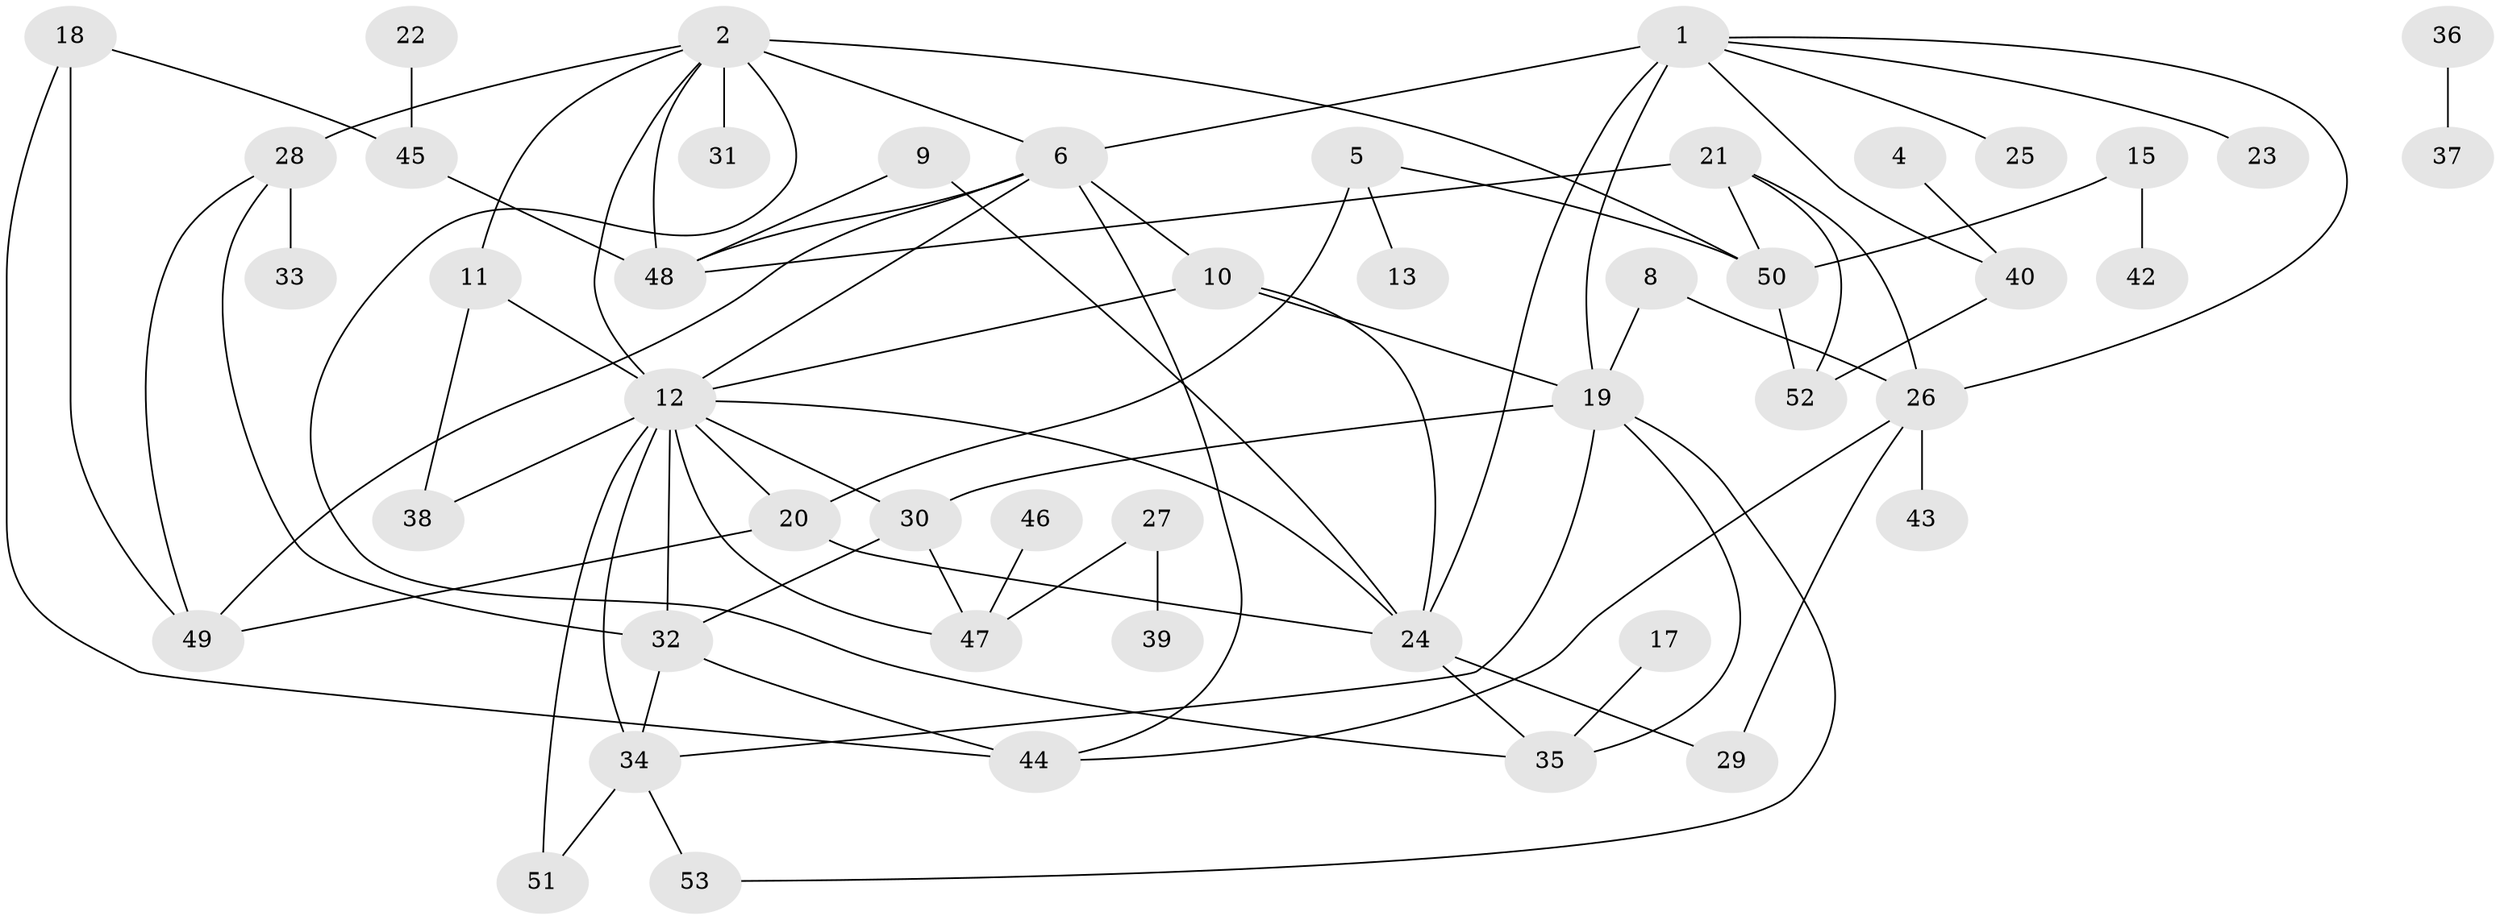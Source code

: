 // original degree distribution, {8: 0.023529411764705882, 5: 0.10588235294117647, 2: 0.21176470588235294, 0: 0.058823529411764705, 3: 0.2, 1: 0.18823529411764706, 7: 0.023529411764705882, 4: 0.15294117647058825, 6: 0.03529411764705882}
// Generated by graph-tools (version 1.1) at 2025/48/03/04/25 22:48:07]
// undirected, 48 vertices, 79 edges
graph export_dot {
  node [color=gray90,style=filled];
  1;
  2;
  4;
  5;
  6;
  8;
  9;
  10;
  11;
  12;
  13;
  15;
  17;
  18;
  19;
  20;
  21;
  22;
  23;
  24;
  25;
  26;
  27;
  28;
  29;
  30;
  31;
  32;
  33;
  34;
  35;
  36;
  37;
  38;
  39;
  40;
  42;
  43;
  44;
  45;
  46;
  47;
  48;
  49;
  50;
  51;
  52;
  53;
  1 -- 6 [weight=2.0];
  1 -- 19 [weight=1.0];
  1 -- 23 [weight=1.0];
  1 -- 24 [weight=1.0];
  1 -- 25 [weight=1.0];
  1 -- 26 [weight=1.0];
  1 -- 40 [weight=1.0];
  2 -- 6 [weight=2.0];
  2 -- 11 [weight=2.0];
  2 -- 12 [weight=1.0];
  2 -- 28 [weight=2.0];
  2 -- 31 [weight=1.0];
  2 -- 35 [weight=1.0];
  2 -- 48 [weight=1.0];
  2 -- 50 [weight=3.0];
  4 -- 40 [weight=1.0];
  5 -- 13 [weight=1.0];
  5 -- 20 [weight=2.0];
  5 -- 50 [weight=1.0];
  6 -- 10 [weight=1.0];
  6 -- 12 [weight=1.0];
  6 -- 44 [weight=1.0];
  6 -- 48 [weight=1.0];
  6 -- 49 [weight=1.0];
  8 -- 19 [weight=1.0];
  8 -- 26 [weight=1.0];
  9 -- 24 [weight=1.0];
  9 -- 48 [weight=1.0];
  10 -- 12 [weight=1.0];
  10 -- 19 [weight=1.0];
  10 -- 24 [weight=2.0];
  11 -- 12 [weight=1.0];
  11 -- 38 [weight=1.0];
  12 -- 20 [weight=2.0];
  12 -- 24 [weight=1.0];
  12 -- 30 [weight=1.0];
  12 -- 32 [weight=1.0];
  12 -- 34 [weight=2.0];
  12 -- 38 [weight=1.0];
  12 -- 47 [weight=1.0];
  12 -- 51 [weight=1.0];
  15 -- 42 [weight=1.0];
  15 -- 50 [weight=1.0];
  17 -- 35 [weight=1.0];
  18 -- 44 [weight=1.0];
  18 -- 45 [weight=1.0];
  18 -- 49 [weight=1.0];
  19 -- 30 [weight=1.0];
  19 -- 34 [weight=1.0];
  19 -- 35 [weight=1.0];
  19 -- 53 [weight=1.0];
  20 -- 24 [weight=1.0];
  20 -- 49 [weight=1.0];
  21 -- 26 [weight=1.0];
  21 -- 48 [weight=1.0];
  21 -- 50 [weight=2.0];
  21 -- 52 [weight=1.0];
  22 -- 45 [weight=1.0];
  24 -- 29 [weight=1.0];
  24 -- 35 [weight=1.0];
  26 -- 29 [weight=1.0];
  26 -- 43 [weight=1.0];
  26 -- 44 [weight=1.0];
  27 -- 39 [weight=1.0];
  27 -- 47 [weight=1.0];
  28 -- 32 [weight=1.0];
  28 -- 33 [weight=1.0];
  28 -- 49 [weight=1.0];
  30 -- 32 [weight=1.0];
  30 -- 47 [weight=1.0];
  32 -- 34 [weight=1.0];
  32 -- 44 [weight=1.0];
  34 -- 51 [weight=1.0];
  34 -- 53 [weight=1.0];
  36 -- 37 [weight=1.0];
  40 -- 52 [weight=1.0];
  45 -- 48 [weight=1.0];
  46 -- 47 [weight=1.0];
  50 -- 52 [weight=1.0];
}
